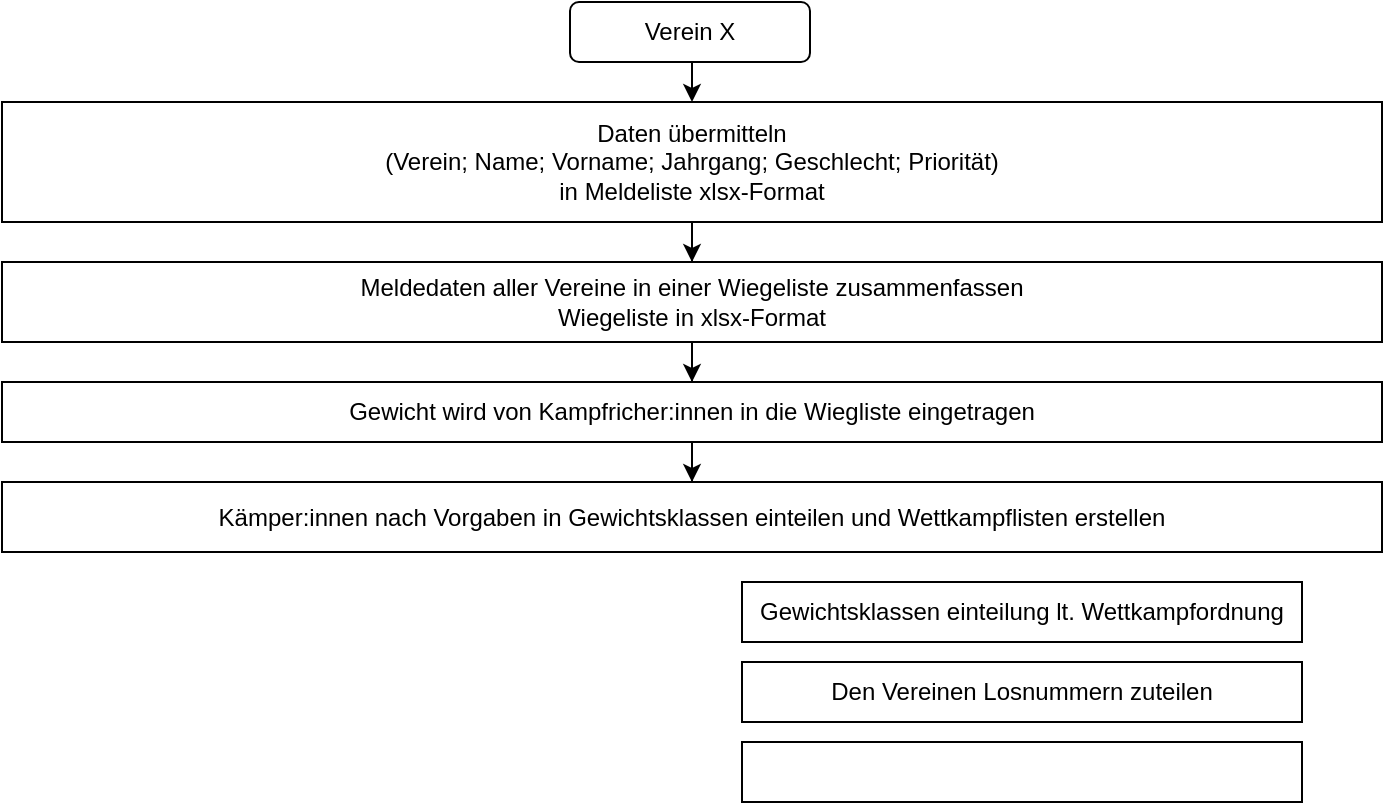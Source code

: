 <mxfile version="13.10.0" type="github">
  <diagram id="XtYsAUKYT_bLAtVYIACI" name="Page-1">
    <mxGraphModel dx="1422" dy="763" grid="1" gridSize="10" guides="1" tooltips="1" connect="1" arrows="1" fold="1" page="1" pageScale="1" pageWidth="827" pageHeight="1169" math="0" shadow="0">
      <root>
        <mxCell id="0" />
        <mxCell id="1" parent="0" />
        <mxCell id="lNLITgIDMI_T5WLQpihV-11" style="edgeStyle=orthogonalEdgeStyle;rounded=0;orthogonalLoop=1;jettySize=auto;html=1;exitX=0.5;exitY=1;exitDx=0;exitDy=0;entryX=0.5;entryY=0;entryDx=0;entryDy=0;" edge="1" parent="1" source="lNLITgIDMI_T5WLQpihV-4" target="lNLITgIDMI_T5WLQpihV-9">
          <mxGeometry relative="1" as="geometry" />
        </mxCell>
        <mxCell id="lNLITgIDMI_T5WLQpihV-4" value="Verein X" style="rounded=1;whiteSpace=wrap;html=1;" vertex="1" parent="1">
          <mxGeometry x="354" y="30" width="120" height="30" as="geometry" />
        </mxCell>
        <mxCell id="lNLITgIDMI_T5WLQpihV-13" value="" style="edgeStyle=orthogonalEdgeStyle;rounded=0;orthogonalLoop=1;jettySize=auto;html=1;" edge="1" parent="1" source="lNLITgIDMI_T5WLQpihV-9" target="lNLITgIDMI_T5WLQpihV-12">
          <mxGeometry relative="1" as="geometry" />
        </mxCell>
        <mxCell id="lNLITgIDMI_T5WLQpihV-9" value="&lt;div&gt;Daten übermitteln&lt;/div&gt;&lt;div&gt;(Verein; Name; Vorname; Jahrgang; Geschlecht; Priorität)&lt;/div&gt;&lt;div&gt;in Meldeliste xlsx-Format&lt;br&gt;&lt;/div&gt;" style="rounded=0;whiteSpace=wrap;html=1;" vertex="1" parent="1">
          <mxGeometry x="70" y="80" width="690" height="60" as="geometry" />
        </mxCell>
        <mxCell id="lNLITgIDMI_T5WLQpihV-15" value="" style="edgeStyle=orthogonalEdgeStyle;rounded=0;orthogonalLoop=1;jettySize=auto;html=1;" edge="1" parent="1" source="lNLITgIDMI_T5WLQpihV-12" target="lNLITgIDMI_T5WLQpihV-14">
          <mxGeometry relative="1" as="geometry" />
        </mxCell>
        <mxCell id="lNLITgIDMI_T5WLQpihV-12" value="&lt;div&gt;Meldedaten aller Vereine in einer Wiegeliste zusammenfassen&lt;/div&gt;&lt;div&gt;Wiegeliste in xlsx-Format&lt;br&gt;&lt;/div&gt;" style="whiteSpace=wrap;html=1;rounded=0;" vertex="1" parent="1">
          <mxGeometry x="70" y="160" width="690" height="40" as="geometry" />
        </mxCell>
        <mxCell id="lNLITgIDMI_T5WLQpihV-17" value="" style="edgeStyle=orthogonalEdgeStyle;rounded=0;orthogonalLoop=1;jettySize=auto;html=1;" edge="1" parent="1" source="lNLITgIDMI_T5WLQpihV-14" target="lNLITgIDMI_T5WLQpihV-16">
          <mxGeometry relative="1" as="geometry" />
        </mxCell>
        <mxCell id="lNLITgIDMI_T5WLQpihV-14" value="Gewicht wird von Kampfricher:innen in die Wiegliste eingetragen" style="whiteSpace=wrap;html=1;rounded=0;" vertex="1" parent="1">
          <mxGeometry x="70" y="220" width="690" height="30" as="geometry" />
        </mxCell>
        <mxCell id="lNLITgIDMI_T5WLQpihV-16" value="Kämper:innen nach Vorgaben in Gewichtsklassen einteilen und Wettkampflisten erstellen" style="whiteSpace=wrap;html=1;rounded=0;" vertex="1" parent="1">
          <mxGeometry x="70" y="270" width="690" height="35" as="geometry" />
        </mxCell>
        <mxCell id="lNLITgIDMI_T5WLQpihV-18" value="Gewichtsklassen einteilung lt. Wettkampfordnung" style="rounded=0;whiteSpace=wrap;html=1;" vertex="1" parent="1">
          <mxGeometry x="440" y="320" width="280" height="30" as="geometry" />
        </mxCell>
        <mxCell id="lNLITgIDMI_T5WLQpihV-19" value="Den Vereinen Losnummern zuteilen" style="rounded=0;whiteSpace=wrap;html=1;" vertex="1" parent="1">
          <mxGeometry x="440" y="360" width="280" height="30" as="geometry" />
        </mxCell>
        <mxCell id="lNLITgIDMI_T5WLQpihV-20" value="Den Vereinen Losnummern zuteilen" style="rounded=0;whiteSpace=wrap;html=1;" vertex="1" parent="1">
          <mxGeometry x="440" y="360" width="280" height="30" as="geometry" />
        </mxCell>
        <mxCell id="lNLITgIDMI_T5WLQpihV-21" value="" style="rounded=0;whiteSpace=wrap;html=1;" vertex="1" parent="1">
          <mxGeometry x="440" y="400" width="280" height="30" as="geometry" />
        </mxCell>
      </root>
    </mxGraphModel>
  </diagram>
</mxfile>
